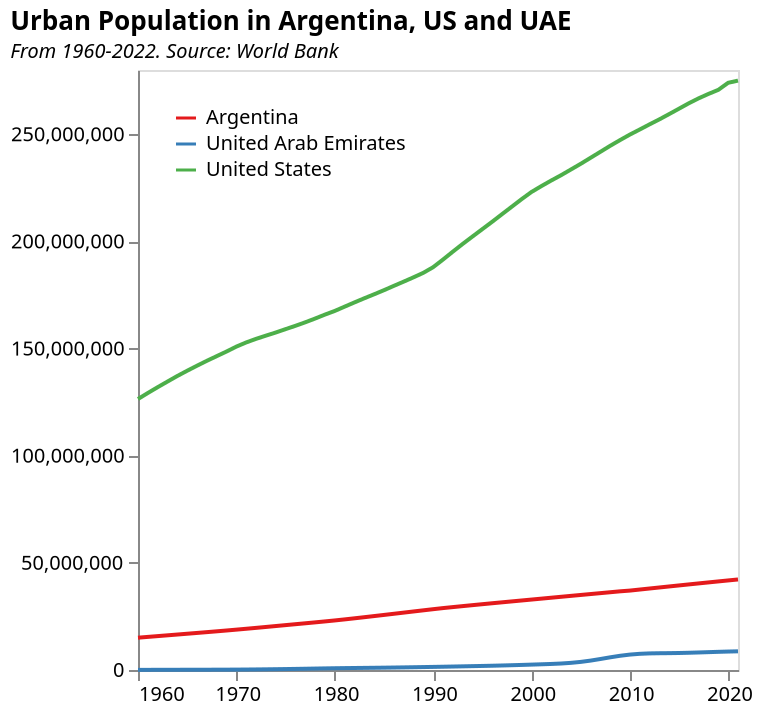 {
  "$schema": "https://vega.github.io/schema/vega-lite/v5.json",
  "title": {
    "text": "Urban Population in Argentina, US and UAE",
    "subtitle": "From 1960-2022. Source: World Bank",
    "subtitleFontStyle": "italic",
    "subtitleFontSize": 10,
    "anchor": "start",
    "color": "black"
  },
  "data": {
    "values": [
      {
        "Country Name": "United Arab Emirates",
        "Year": "1960",
        "Urban Population": 67926
      },
      {
        "Country Name": "United Arab Emirates",
        "Year": "1961",
        "Urban Population": 74979
      },
      {
        "Country Name": "United Arab Emirates",
        "Year": "1962",
        "Urban Population": 84362
      },
      {
        "Country Name": "United Arab Emirates",
        "Year": "1963",
        "Urban Population": 95215
      },
      {
        "Country Name": "United Arab Emirates",
        "Year": "1964",
        "Urban Population": 106186
      },
      {
        "Country Name": "United Arab Emirates",
        "Year": "1965",
        "Urban Population": 116472
      },
      {
        "Country Name": "United Arab Emirates",
        "Year": "1966",
        "Urban Population": 125596
      },
      {
        "Country Name": "United Arab Emirates",
        "Year": "1967",
        "Urban Population": 134578
      },
      {
        "Country Name": "United Arab Emirates",
        "Year": "1968",
        "Urban Population": 145731
      },
      {
        "Country Name": "United Arab Emirates",
        "Year": "1969",
        "Urban Population": 162076
      },
      {
        "Country Name": "United Arab Emirates",
        "Year": "1970",
        "Urban Population": 187141
      },
      {
        "Country Name": "United Arab Emirates",
        "Year": "1971",
        "Urban Population": 221415
      },
      {
        "Country Name": "United Arab Emirates",
        "Year": "1972",
        "Urban Population": 264112
      },
      {
        "Country Name": "United Arab Emirates",
        "Year": "1973",
        "Urban Population": 314911
      },
      {
        "Country Name": "United Arab Emirates",
        "Year": "1974",
        "Urban Population": 373031
      },
      {
        "Country Name": "United Arab Emirates",
        "Year": "1975",
        "Urban Population": 437539
      },
      {
        "Country Name": "United Arab Emirates",
        "Year": "1976",
        "Urban Population": 509722
      },
      {
        "Country Name": "United Arab Emirates",
        "Year": "1977",
        "Urban Population": 589057
      },
      {
        "Country Name": "United Arab Emirates",
        "Year": "1978",
        "Urban Population": 670980
      },
      {
        "Country Name": "United Arab Emirates",
        "Year": "1979",
        "Urban Population": 750154
      },
      {
        "Country Name": "United Arab Emirates",
        "Year": "1980",
        "Urban Population": 822844
      },
      {
        "Country Name": "United Arab Emirates",
        "Year": "1981",
        "Urban Population": 884771
      },
      {
        "Country Name": "United Arab Emirates",
        "Year": "1982",
        "Urban Population": 937281
      },
      {
        "Country Name": "United Arab Emirates",
        "Year": "1983",
        "Urban Population": 985800
      },
      {
        "Country Name": "United Arab Emirates",
        "Year": "1984",
        "Urban Population": 1035512
      },
      {
        "Country Name": "United Arab Emirates",
        "Year": "1985",
        "Urban Population": 1090254
      },
      {
        "Country Name": "United Arab Emirates",
        "Year": "1986",
        "Urban Population": 1151670
      },
      {
        "Country Name": "United Arab Emirates",
        "Year": "1987",
        "Urban Population": 1218877
      },
      {
        "Country Name": "United Arab Emirates",
        "Year": "1988",
        "Urban Population": 1290899
      },
      {
        "Country Name": "United Arab Emirates",
        "Year": "1989",
        "Urban Population": 1366666
      },
      {
        "Country Name": "United Arab Emirates",
        "Year": "1990",
        "Urban Population": 1445398
      },
      {
        "Country Name": "United Arab Emirates",
        "Year": "1991",
        "Urban Population": 1528535
      },
      {
        "Country Name": "United Arab Emirates",
        "Year": "1992",
        "Urban Population": 1616858
      },
      {
        "Country Name": "United Arab Emirates",
        "Year": "1993",
        "Urban Population": 1708388
      },
      {
        "Country Name": "United Arab Emirates",
        "Year": "1994",
        "Urban Population": 1800329
      },
      {
        "Country Name": "United Arab Emirates",
        "Year": "1995",
        "Urban Population": 1891481
      },
      {
        "Country Name": "United Arab Emirates",
        "Year": "1996",
        "Urban Population": 1993032
      },
      {
        "Country Name": "United Arab Emirates",
        "Year": "1997",
        "Urban Population": 2108719
      },
      {
        "Country Name": "United Arab Emirates",
        "Year": "1998",
        "Urban Population": 2233073
      },
      {
        "Country Name": "United Arab Emirates",
        "Year": "1999",
        "Urban Population": 2367188
      },
      {
        "Country Name": "United Arab Emirates",
        "Year": "2000",
        "Urban Population": 2514650
      },
      {
        "Country Name": "United Arab Emirates",
        "Year": "2001",
        "Urban Population": 2663810
      },
      {
        "Country Name": "United Arab Emirates",
        "Year": "2002",
        "Urban Population": 2820134
      },
      {
        "Country Name": "United Arab Emirates",
        "Year": "2003",
        "Urban Population": 3024184
      },
      {
        "Country Name": "United Arab Emirates",
        "Year": "2004",
        "Urban Population": 3330985
      },
      {
        "Country Name": "United Arab Emirates",
        "Year": "2005",
        "Urban Population": 3774363
      },
      {
        "Country Name": "United Arab Emirates",
        "Year": "2006",
        "Urban Population": 4380486
      },
      {
        "Country Name": "United Arab Emirates",
        "Year": "2007",
        "Urban Population": 5121561
      },
      {
        "Country Name": "United Arab Emirates",
        "Year": "2008",
        "Urban Population": 5911710
      },
      {
        "Country Name": "United Arab Emirates",
        "Year": "2009",
        "Urban Population": 6630162
      },
      {
        "Country Name": "United Arab Emirates",
        "Year": "2010",
        "Urban Population": 7189437
      },
      {
        "Country Name": "United Arab Emirates",
        "Year": "2011",
        "Urban Population": 7553138
      },
      {
        "Country Name": "United Arab Emirates",
        "Year": "2012",
        "Urban Population": 7747413
      },
      {
        "Country Name": "United Arab Emirates",
        "Year": "2013",
        "Urban Population": 7824292
      },
      {
        "Country Name": "United Arab Emirates",
        "Year": "2014",
        "Urban Population": 7866608
      },
      {
        "Country Name": "United Arab Emirates",
        "Year": "2015",
        "Urban Population": 7935894
      },
      {
        "Country Name": "United Arab Emirates",
        "Year": "2016",
        "Urban Population": 8047162
      },
      {
        "Country Name": "United Arab Emirates",
        "Year": "2017",
        "Urban Population": 8182525
      },
      {
        "Country Name": "United Arab Emirates",
        "Year": "2018",
        "Urban Population": 8332904
      },
      {
        "Country Name": "United Arab Emirates",
        "Year": "2019",
        "Urban Population": 8479742
      },
      {
        "Country Name": "United Arab Emirates",
        "Year": "2020",
        "Urban Population": 8609395
      },
      {
        "Country Name": "United Arab Emirates",
        "Year": "2021",
        "Urban Population": 8722116
      },
      {
        "Country Name": "United States",
        "Year": "1960",
        "Urban Population": 126462473
      },
      {
        "Country Name": "United States",
        "Year": "1961",
        "Urban Population": 129276215
      },
      {
        "Country Name": "United States",
        "Year": "1962",
        "Urban Population": 131988693
      },
      {
        "Country Name": "United States",
        "Year": "1963",
        "Urban Population": 134615404
      },
      {
        "Country Name": "United States",
        "Year": "1964",
        "Urban Population": 137215986
      },
      {
        "Country Name": "United States",
        "Year": "1965",
        "Urban Population": 139663053
      },
      {
        "Country Name": "United States",
        "Year": "1966",
        "Urban Population": 142008703
      },
      {
        "Country Name": "United States",
        "Year": "1967",
        "Urban Population": 144288757
      },
      {
        "Country Name": "United States",
        "Year": "1968",
        "Urban Population": 146463196
      },
      {
        "Country Name": "United States",
        "Year": "1969",
        "Urban Population": 148629124
      },
      {
        "Country Name": "United States",
        "Year": "1970",
        "Urban Population": 150922373
      },
      {
        "Country Name": "United States",
        "Year": "1971",
        "Urban Population": 152865492
      },
      {
        "Country Name": "United States",
        "Year": "1972",
        "Urban Population": 154531732
      },
      {
        "Country Name": "United States",
        "Year": "1973",
        "Urban Population": 156034954
      },
      {
        "Country Name": "United States",
        "Year": "1974",
        "Urban Population": 157488501
      },
      {
        "Country Name": "United States",
        "Year": "1975",
        "Urban Population": 159070594
      },
      {
        "Country Name": "United States",
        "Year": "1976",
        "Urban Population": 160611122
      },
      {
        "Country Name": "United States",
        "Year": "1977",
        "Urban Population": 162256678
      },
      {
        "Country Name": "United States",
        "Year": "1978",
        "Urban Population": 164005080
      },
      {
        "Country Name": "United States",
        "Year": "1979",
        "Urban Population": 165847531
      },
      {
        "Country Name": "United States",
        "Year": "1980",
        "Urban Population": 167551171
      },
      {
        "Country Name": "United States",
        "Year": "1981",
        "Urban Population": 169552427
      },
      {
        "Country Name": "United States",
        "Year": "1982",
        "Urban Population": 171528659
      },
      {
        "Country Name": "United States",
        "Year": "1983",
        "Urban Population": 173459636
      },
      {
        "Country Name": "United States",
        "Year": "1984",
        "Urban Population": 175321738
      },
      {
        "Country Name": "United States",
        "Year": "1985",
        "Urban Population": 177239105
      },
      {
        "Country Name": "United States",
        "Year": "1986",
        "Urban Population": 179244877
      },
      {
        "Country Name": "United States",
        "Year": "1987",
        "Urban Population": 181215212
      },
      {
        "Country Name": "United States",
        "Year": "1988",
        "Urban Population": 183232441
      },
      {
        "Country Name": "United States",
        "Year": "1989",
        "Urban Population": 185333919
      },
      {
        "Country Name": "United States",
        "Year": "1990",
        "Urban Population": 187966119
      },
      {
        "Country Name": "United States",
        "Year": "1991",
        "Urban Population": 191509147
      },
      {
        "Country Name": "United States",
        "Year": "1992",
        "Urban Population": 195199459
      },
      {
        "Country Name": "United States",
        "Year": "1993",
        "Urban Population": 198806845
      },
      {
        "Country Name": "United States",
        "Year": "1994",
        "Urban Population": 202278113
      },
      {
        "Country Name": "United States",
        "Year": "1995",
        "Urban Population": 205718394
      },
      {
        "Country Name": "United States",
        "Year": "1996",
        "Urban Population": 209146726
      },
      {
        "Country Name": "United States",
        "Year": "1997",
        "Urban Population": 212694273
      },
      {
        "Country Name": "United States",
        "Year": "1998",
        "Urban Population": 216206090
      },
      {
        "Country Name": "United States",
        "Year": "1999",
        "Urban Population": 219721677
      },
      {
        "Country Name": "United States",
        "Year": "2000",
        "Urban Population": 223069137
      },
      {
        "Country Name": "United States",
        "Year": "2001",
        "Urban Population": 225792302
      },
      {
        "Country Name": "United States",
        "Year": "2002",
        "Urban Population": 228400290
      },
      {
        "Country Name": "United States",
        "Year": "2003",
        "Urban Population": 230876596
      },
      {
        "Country Name": "United States",
        "Year": "2004",
        "Urban Population": 233532722
      },
      {
        "Country Name": "United States",
        "Year": "2005",
        "Urban Population": 236200507
      },
      {
        "Country Name": "United States",
        "Year": "2006",
        "Urban Population": 238999326
      },
      {
        "Country Name": "United States",
        "Year": "2007",
        "Urban Population": 241795278
      },
      {
        "Country Name": "United States",
        "Year": "2008",
        "Urban Population": 244607104
      },
      {
        "Country Name": "United States",
        "Year": "2009",
        "Urban Population": 247276259
      },
      {
        "Country Name": "United States",
        "Year": "2010",
        "Urban Population": 249849720
      },
      {
        "Country Name": "United States",
        "Year": "2011",
        "Urban Population": 252208133
      },
      {
        "Country Name": "United States",
        "Year": "2012",
        "Urban Population": 254614421
      },
      {
        "Country Name": "United States",
        "Year": "2013",
        "Urban Population": 256953576
      },
      {
        "Country Name": "United States",
        "Year": "2014",
        "Urban Population": 259430732
      },
      {
        "Country Name": "United States",
        "Year": "2015",
        "Urban Population": 261950744
      },
      {
        "Country Name": "United States",
        "Year": "2016",
        "Urban Population": 264473000
      },
      {
        "Country Name": "United States",
        "Year": "2017",
        "Urban Population": 266788716
      },
      {
        "Country Name": "United States",
        "Year": "2018",
        "Urban Population": 268844029
      },
      {
        "Country Name": "United States",
        "Year": "2019",
        "Urban Population": 270737596
      },
      {
        "Country Name": "United States",
        "Year": "2020",
        "Urban Population": 274032053
      },
      {
        "Country Name": "United States",
        "Year": "2021",
        "Urban Population": 275050303
      },
      {
        "Country Name": "Argentina",
        "Year": "1960",
        "Urban Population": 15076844
      },
      {
        "Country Name": "Argentina",
        "Year": "1961",
        "Urban Population": 15449953
      },
      {
        "Country Name": "Argentina",
        "Year": "1962",
        "Urban Population": 15815495
      },
      {
        "Country Name": "Argentina",
        "Year": "1963",
        "Urban Population": 16183088
      },
      {
        "Country Name": "Argentina",
        "Year": "1964",
        "Urban Population": 16552518
      },
      {
        "Country Name": "Argentina",
        "Year": "1965",
        "Urban Population": 16923099
      },
      {
        "Country Name": "Argentina",
        "Year": "1966",
        "Urban Population": 17295211
      },
      {
        "Country Name": "Argentina",
        "Year": "1967",
        "Urban Population": 17669090
      },
      {
        "Country Name": "Argentina",
        "Year": "1968",
        "Urban Population": 18048312
      },
      {
        "Country Name": "Argentina",
        "Year": "1969",
        "Urban Population": 18436398
      },
      {
        "Country Name": "Argentina",
        "Year": "1970",
        "Urban Population": 18836989
      },
      {
        "Country Name": "Argentina",
        "Year": "1971",
        "Urban Population": 19242929
      },
      {
        "Country Name": "Argentina",
        "Year": "1972",
        "Urban Population": 19659179
      },
      {
        "Country Name": "Argentina",
        "Year": "1973",
        "Urban Population": 20084769
      },
      {
        "Country Name": "Argentina",
        "Year": "1974",
        "Urban Population": 20514215
      },
      {
        "Country Name": "Argentina",
        "Year": "1975",
        "Urban Population": 20943259
      },
      {
        "Country Name": "Argentina",
        "Year": "1976",
        "Urban Population": 21370520
      },
      {
        "Country Name": "Argentina",
        "Year": "1977",
        "Urban Population": 21797025
      },
      {
        "Country Name": "Argentina",
        "Year": "1978",
        "Urban Population": 22227668
      },
      {
        "Country Name": "Argentina",
        "Year": "1979",
        "Urban Population": 22668008
      },
      {
        "Country Name": "Argentina",
        "Year": "1980",
        "Urban Population": 23122598
      },
      {
        "Country Name": "Argentina",
        "Year": "1981",
        "Urban Population": 23609666
      },
      {
        "Country Name": "Argentina",
        "Year": "1982",
        "Urban Population": 24118027
      },
      {
        "Country Name": "Argentina",
        "Year": "1983",
        "Urban Population": 24636890
      },
      {
        "Country Name": "Argentina",
        "Year": "1984",
        "Urban Population": 25163829
      },
      {
        "Country Name": "Argentina",
        "Year": "1985",
        "Urban Population": 25695324
      },
      {
        "Country Name": "Argentina",
        "Year": "1986",
        "Urban Population": 26230730
      },
      {
        "Country Name": "Argentina",
        "Year": "1987",
        "Urban Population": 26769634
      },
      {
        "Country Name": "Argentina",
        "Year": "1988",
        "Urban Population": 27309076
      },
      {
        "Country Name": "Argentina",
        "Year": "1989",
        "Urban Population": 27844466
      },
      {
        "Country Name": "Argentina",
        "Year": "1990",
        "Urban Population": 28373005
      },
      {
        "Country Name": "Argentina",
        "Year": "1991",
        "Urban Population": 28887231
      },
      {
        "Country Name": "Argentina",
        "Year": "1992",
        "Urban Population": 29352237
      },
      {
        "Country Name": "Argentina",
        "Year": "1993",
        "Urban Population": 29809445
      },
      {
        "Country Name": "Argentina",
        "Year": "1994",
        "Urban Population": 30260588
      },
      {
        "Country Name": "Argentina",
        "Year": "1995",
        "Urban Population": 30705906
      },
      {
        "Country Name": "Argentina",
        "Year": "1996",
        "Urban Population": 31145813
      },
      {
        "Country Name": "Argentina",
        "Year": "1997",
        "Urban Population": 31579653
      },
      {
        "Country Name": "Argentina",
        "Year": "1998",
        "Urban Population": 32009558
      },
      {
        "Country Name": "Argentina",
        "Year": "1999",
        "Urban Population": 32438320
      },
      {
        "Country Name": "Argentina",
        "Year": "2000",
        "Urban Population": 32867365
      },
      {
        "Country Name": "Argentina",
        "Year": "2001",
        "Urban Population": 33297960
      },
      {
        "Country Name": "Argentina",
        "Year": "2002",
        "Urban Population": 33728928
      },
      {
        "Country Name": "Argentina",
        "Year": "2003",
        "Urban Population": 34159484
      },
      {
        "Country Name": "Argentina",
        "Year": "2004",
        "Urban Population": 34588884
      },
      {
        "Country Name": "Argentina",
        "Year": "2005",
        "Urban Population": 35015688
      },
      {
        "Country Name": "Argentina",
        "Year": "2006",
        "Urban Population": 35439468
      },
      {
        "Country Name": "Argentina",
        "Year": "2007",
        "Urban Population": 35861117
      },
      {
        "Country Name": "Argentina",
        "Year": "2008",
        "Urban Population": 36284568
      },
      {
        "Country Name": "Argentina",
        "Year": "2009",
        "Urban Population": 36714243
      },
      {
        "Country Name": "Argentina",
        "Year": "2010",
        "Urban Population": 37055902
      },
      {
        "Country Name": "Argentina",
        "Year": "2011",
        "Urban Population": 37543830
      },
      {
        "Country Name": "Argentina",
        "Year": "2012",
        "Urban Population": 38027774
      },
      {
        "Country Name": "Argentina",
        "Year": "2013",
        "Urban Population": 38509756
      },
      {
        "Country Name": "Argentina",
        "Year": "2014",
        "Urban Population": 38990109
      },
      {
        "Country Name": "Argentina",
        "Year": "2015",
        "Urban Population": 39467043
      },
      {
        "Country Name": "Argentina",
        "Year": "2016",
        "Urban Population": 39940546
      },
      {
        "Country Name": "Argentina",
        "Year": "2017",
        "Urban Population": 40410674
      },
      {
        "Country Name": "Argentina",
        "Year": "2018",
        "Urban Population": 40877099
      },
      {
        "Country Name": "Argentina",
        "Year": "2019",
        "Urban Population": 41339571
      },
      {
        "Country Name": "Argentina",
        "Year": "2020",
        "Urban Population": 41796990
      },
      {
        "Country Name": "Argentina",
        "Year": "2021",
        "Urban Population": 42248949
      }
    ]
  },
  "height": 300,
  "width": 300,
  "mark": {
    "type": "line",
    "point": false
  },
  "encoding": {
    "x": {
      "field": "Year",
      "type": "temporal",
      "title": null,
      "axis": {
        "grid": false
      }
    },
    "y": {
      "field": "Urban Population",
      "type": "quantitative",
      "title": null,
      "axis": {
        "grid": false
      }
    },
    "color": {
      "field": "Country Name",
      "type": "nominal",
      "scale": {
        "scheme": "set1"
      },
      "title": null,
      "legend": {
        "orient": "top-left"
      }
    }
  },
  "config": {}
}